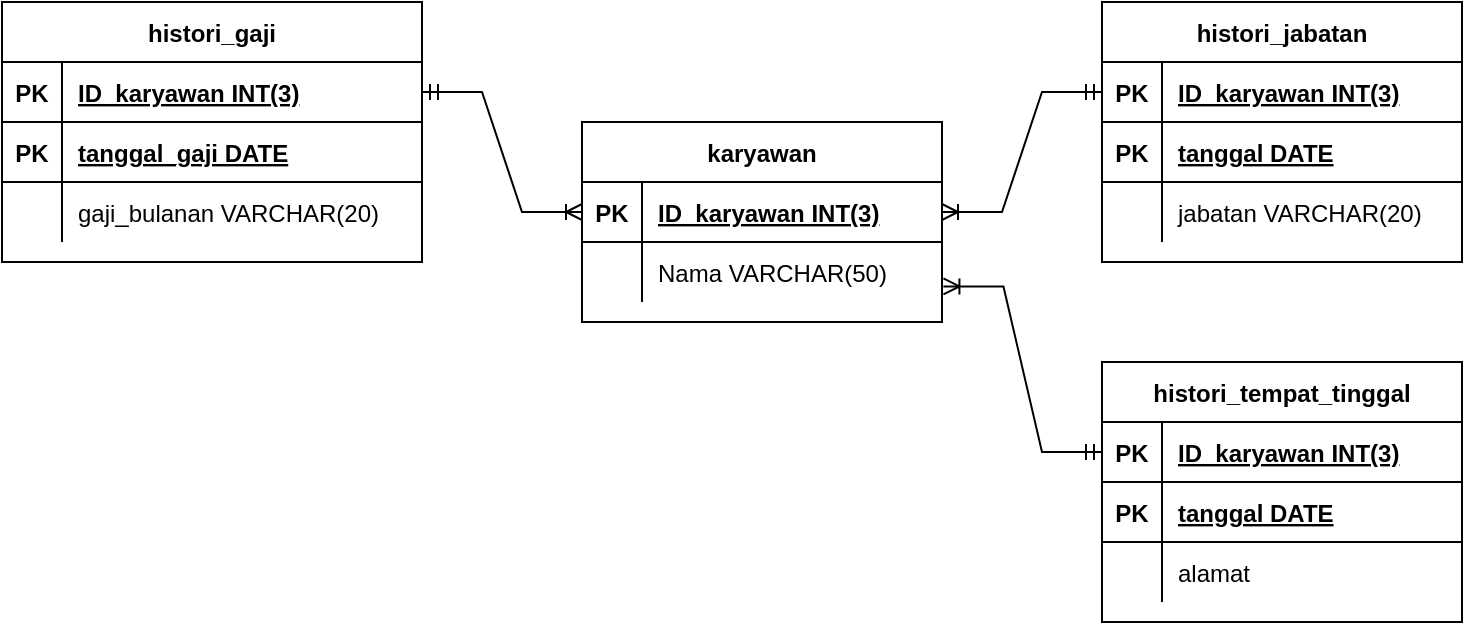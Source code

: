 <mxfile version="17.4.1" type="github" pages="2">
  <diagram id="R2lEEEUBdFMjLlhIrx00" name="Page-1">
    <mxGraphModel dx="1278" dy="539" grid="1" gridSize="10" guides="1" tooltips="1" connect="1" arrows="1" fold="1" page="1" pageScale="1" pageWidth="850" pageHeight="1100" math="0" shadow="0" extFonts="Permanent Marker^https://fonts.googleapis.com/css?family=Permanent+Marker">
      <root>
        <mxCell id="0" />
        <mxCell id="1" parent="0" />
        <mxCell id="USe1o16NmA6yLf-kkS8X-1" value="karyawan" style="shape=table;startSize=30;container=1;collapsible=1;childLayout=tableLayout;fixedRows=1;rowLines=0;fontStyle=1;align=center;resizeLast=1;" parent="1" vertex="1">
          <mxGeometry x="370" y="260" width="180" height="100" as="geometry" />
        </mxCell>
        <mxCell id="USe1o16NmA6yLf-kkS8X-2" value="" style="shape=tableRow;horizontal=0;startSize=0;swimlaneHead=0;swimlaneBody=0;fillColor=none;collapsible=0;dropTarget=0;points=[[0,0.5],[1,0.5]];portConstraint=eastwest;top=0;left=0;right=0;bottom=1;" parent="USe1o16NmA6yLf-kkS8X-1" vertex="1">
          <mxGeometry y="30" width="180" height="30" as="geometry" />
        </mxCell>
        <mxCell id="USe1o16NmA6yLf-kkS8X-3" value="PK" style="shape=partialRectangle;connectable=0;fillColor=none;top=0;left=0;bottom=0;right=0;fontStyle=1;overflow=hidden;" parent="USe1o16NmA6yLf-kkS8X-2" vertex="1">
          <mxGeometry width="30" height="30" as="geometry">
            <mxRectangle width="30" height="30" as="alternateBounds" />
          </mxGeometry>
        </mxCell>
        <mxCell id="USe1o16NmA6yLf-kkS8X-4" value="ID_karyawan INT(3)" style="shape=partialRectangle;connectable=0;fillColor=none;top=0;left=0;bottom=0;right=0;align=left;spacingLeft=6;fontStyle=5;overflow=hidden;" parent="USe1o16NmA6yLf-kkS8X-2" vertex="1">
          <mxGeometry x="30" width="150" height="30" as="geometry">
            <mxRectangle width="150" height="30" as="alternateBounds" />
          </mxGeometry>
        </mxCell>
        <mxCell id="USe1o16NmA6yLf-kkS8X-5" value="" style="shape=tableRow;horizontal=0;startSize=0;swimlaneHead=0;swimlaneBody=0;fillColor=none;collapsible=0;dropTarget=0;points=[[0,0.5],[1,0.5]];portConstraint=eastwest;top=0;left=0;right=0;bottom=0;" parent="USe1o16NmA6yLf-kkS8X-1" vertex="1">
          <mxGeometry y="60" width="180" height="30" as="geometry" />
        </mxCell>
        <mxCell id="USe1o16NmA6yLf-kkS8X-6" value="" style="shape=partialRectangle;connectable=0;fillColor=none;top=0;left=0;bottom=0;right=0;editable=1;overflow=hidden;" parent="USe1o16NmA6yLf-kkS8X-5" vertex="1">
          <mxGeometry width="30" height="30" as="geometry">
            <mxRectangle width="30" height="30" as="alternateBounds" />
          </mxGeometry>
        </mxCell>
        <mxCell id="USe1o16NmA6yLf-kkS8X-7" value="Nama VARCHAR(50)" style="shape=partialRectangle;connectable=0;fillColor=none;top=0;left=0;bottom=0;right=0;align=left;spacingLeft=6;overflow=hidden;" parent="USe1o16NmA6yLf-kkS8X-5" vertex="1">
          <mxGeometry x="30" width="150" height="30" as="geometry">
            <mxRectangle width="150" height="30" as="alternateBounds" />
          </mxGeometry>
        </mxCell>
        <mxCell id="hA6Ob9VuYaXyNVDvQv3Z-1" value="histori_gaji" style="shape=table;startSize=30;container=1;collapsible=1;childLayout=tableLayout;fixedRows=1;rowLines=0;fontStyle=1;align=center;resizeLast=1;" vertex="1" parent="1">
          <mxGeometry x="80" y="200" width="210" height="130" as="geometry" />
        </mxCell>
        <mxCell id="hA6Ob9VuYaXyNVDvQv3Z-2" value="" style="shape=tableRow;horizontal=0;startSize=0;swimlaneHead=0;swimlaneBody=0;fillColor=none;collapsible=0;dropTarget=0;points=[[0,0.5],[1,0.5]];portConstraint=eastwest;top=0;left=0;right=0;bottom=1;" vertex="1" parent="hA6Ob9VuYaXyNVDvQv3Z-1">
          <mxGeometry y="30" width="210" height="30" as="geometry" />
        </mxCell>
        <mxCell id="hA6Ob9VuYaXyNVDvQv3Z-3" value="PK" style="shape=partialRectangle;connectable=0;fillColor=none;top=0;left=0;bottom=0;right=0;fontStyle=1;overflow=hidden;" vertex="1" parent="hA6Ob9VuYaXyNVDvQv3Z-2">
          <mxGeometry width="30" height="30" as="geometry">
            <mxRectangle width="30" height="30" as="alternateBounds" />
          </mxGeometry>
        </mxCell>
        <mxCell id="hA6Ob9VuYaXyNVDvQv3Z-4" value="ID_karyawan INT(3)" style="shape=partialRectangle;connectable=0;fillColor=none;top=0;left=0;bottom=0;right=0;align=left;spacingLeft=6;fontStyle=5;overflow=hidden;" vertex="1" parent="hA6Ob9VuYaXyNVDvQv3Z-2">
          <mxGeometry x="30" width="180" height="30" as="geometry">
            <mxRectangle width="180" height="30" as="alternateBounds" />
          </mxGeometry>
        </mxCell>
        <mxCell id="hA6Ob9VuYaXyNVDvQv3Z-14" value="" style="shape=tableRow;horizontal=0;startSize=0;swimlaneHead=0;swimlaneBody=0;fillColor=none;collapsible=0;dropTarget=0;points=[[0,0.5],[1,0.5]];portConstraint=eastwest;top=0;left=0;right=0;bottom=1;" vertex="1" parent="hA6Ob9VuYaXyNVDvQv3Z-1">
          <mxGeometry y="60" width="210" height="30" as="geometry" />
        </mxCell>
        <mxCell id="hA6Ob9VuYaXyNVDvQv3Z-15" value="PK" style="shape=partialRectangle;connectable=0;fillColor=none;top=0;left=0;bottom=0;right=0;fontStyle=1;overflow=hidden;" vertex="1" parent="hA6Ob9VuYaXyNVDvQv3Z-14">
          <mxGeometry width="30" height="30" as="geometry">
            <mxRectangle width="30" height="30" as="alternateBounds" />
          </mxGeometry>
        </mxCell>
        <mxCell id="hA6Ob9VuYaXyNVDvQv3Z-16" value="tanggal_gaji DATE" style="shape=partialRectangle;connectable=0;fillColor=none;top=0;left=0;bottom=0;right=0;align=left;spacingLeft=6;fontStyle=5;overflow=hidden;" vertex="1" parent="hA6Ob9VuYaXyNVDvQv3Z-14">
          <mxGeometry x="30" width="180" height="30" as="geometry">
            <mxRectangle width="180" height="30" as="alternateBounds" />
          </mxGeometry>
        </mxCell>
        <mxCell id="hA6Ob9VuYaXyNVDvQv3Z-5" value="" style="shape=tableRow;horizontal=0;startSize=0;swimlaneHead=0;swimlaneBody=0;fillColor=none;collapsible=0;dropTarget=0;points=[[0,0.5],[1,0.5]];portConstraint=eastwest;top=0;left=0;right=0;bottom=0;" vertex="1" parent="hA6Ob9VuYaXyNVDvQv3Z-1">
          <mxGeometry y="90" width="210" height="30" as="geometry" />
        </mxCell>
        <mxCell id="hA6Ob9VuYaXyNVDvQv3Z-6" value="" style="shape=partialRectangle;connectable=0;fillColor=none;top=0;left=0;bottom=0;right=0;editable=1;overflow=hidden;" vertex="1" parent="hA6Ob9VuYaXyNVDvQv3Z-5">
          <mxGeometry width="30" height="30" as="geometry">
            <mxRectangle width="30" height="30" as="alternateBounds" />
          </mxGeometry>
        </mxCell>
        <mxCell id="hA6Ob9VuYaXyNVDvQv3Z-7" value="gaji_bulanan VARCHAR(20)" style="shape=partialRectangle;connectable=0;fillColor=none;top=0;left=0;bottom=0;right=0;align=left;spacingLeft=6;overflow=hidden;" vertex="1" parent="hA6Ob9VuYaXyNVDvQv3Z-5">
          <mxGeometry x="30" width="180" height="30" as="geometry">
            <mxRectangle width="180" height="30" as="alternateBounds" />
          </mxGeometry>
        </mxCell>
        <mxCell id="hA6Ob9VuYaXyNVDvQv3Z-17" value="" style="edgeStyle=entityRelationEdgeStyle;fontSize=12;html=1;endArrow=ERoneToMany;startArrow=ERmandOne;rounded=0;exitX=1;exitY=0.5;exitDx=0;exitDy=0;entryX=0;entryY=0.5;entryDx=0;entryDy=0;" edge="1" parent="1" source="hA6Ob9VuYaXyNVDvQv3Z-2" target="USe1o16NmA6yLf-kkS8X-2">
          <mxGeometry width="100" height="100" relative="1" as="geometry">
            <mxPoint x="370" y="330" as="sourcePoint" />
            <mxPoint x="470" y="230" as="targetPoint" />
          </mxGeometry>
        </mxCell>
        <mxCell id="hA6Ob9VuYaXyNVDvQv3Z-31" value="histori_tempat_tinggal" style="shape=table;startSize=30;container=1;collapsible=1;childLayout=tableLayout;fixedRows=1;rowLines=0;fontStyle=1;align=center;resizeLast=1;" vertex="1" parent="1">
          <mxGeometry x="630" y="380" width="180" height="130" as="geometry" />
        </mxCell>
        <mxCell id="hA6Ob9VuYaXyNVDvQv3Z-32" value="" style="shape=tableRow;horizontal=0;startSize=0;swimlaneHead=0;swimlaneBody=0;fillColor=none;collapsible=0;dropTarget=0;points=[[0,0.5],[1,0.5]];portConstraint=eastwest;top=0;left=0;right=0;bottom=1;" vertex="1" parent="hA6Ob9VuYaXyNVDvQv3Z-31">
          <mxGeometry y="30" width="180" height="30" as="geometry" />
        </mxCell>
        <mxCell id="hA6Ob9VuYaXyNVDvQv3Z-33" value="PK" style="shape=partialRectangle;connectable=0;fillColor=none;top=0;left=0;bottom=0;right=0;fontStyle=1;overflow=hidden;" vertex="1" parent="hA6Ob9VuYaXyNVDvQv3Z-32">
          <mxGeometry width="30" height="30" as="geometry">
            <mxRectangle width="30" height="30" as="alternateBounds" />
          </mxGeometry>
        </mxCell>
        <mxCell id="hA6Ob9VuYaXyNVDvQv3Z-34" value="ID_karyawan INT(3)" style="shape=partialRectangle;connectable=0;fillColor=none;top=0;left=0;bottom=0;right=0;align=left;spacingLeft=6;fontStyle=5;overflow=hidden;" vertex="1" parent="hA6Ob9VuYaXyNVDvQv3Z-32">
          <mxGeometry x="30" width="150" height="30" as="geometry">
            <mxRectangle width="150" height="30" as="alternateBounds" />
          </mxGeometry>
        </mxCell>
        <mxCell id="hA6Ob9VuYaXyNVDvQv3Z-60" value="" style="shape=tableRow;horizontal=0;startSize=0;swimlaneHead=0;swimlaneBody=0;fillColor=none;collapsible=0;dropTarget=0;points=[[0,0.5],[1,0.5]];portConstraint=eastwest;top=0;left=0;right=0;bottom=1;" vertex="1" parent="hA6Ob9VuYaXyNVDvQv3Z-31">
          <mxGeometry y="60" width="180" height="30" as="geometry" />
        </mxCell>
        <mxCell id="hA6Ob9VuYaXyNVDvQv3Z-61" value="PK" style="shape=partialRectangle;connectable=0;fillColor=none;top=0;left=0;bottom=0;right=0;fontStyle=1;overflow=hidden;" vertex="1" parent="hA6Ob9VuYaXyNVDvQv3Z-60">
          <mxGeometry width="30" height="30" as="geometry">
            <mxRectangle width="30" height="30" as="alternateBounds" />
          </mxGeometry>
        </mxCell>
        <mxCell id="hA6Ob9VuYaXyNVDvQv3Z-62" value="tanggal DATE" style="shape=partialRectangle;connectable=0;fillColor=none;top=0;left=0;bottom=0;right=0;align=left;spacingLeft=6;fontStyle=5;overflow=hidden;" vertex="1" parent="hA6Ob9VuYaXyNVDvQv3Z-60">
          <mxGeometry x="30" width="150" height="30" as="geometry">
            <mxRectangle width="150" height="30" as="alternateBounds" />
          </mxGeometry>
        </mxCell>
        <mxCell id="hA6Ob9VuYaXyNVDvQv3Z-38" value="" style="shape=tableRow;horizontal=0;startSize=0;swimlaneHead=0;swimlaneBody=0;fillColor=none;collapsible=0;dropTarget=0;points=[[0,0.5],[1,0.5]];portConstraint=eastwest;top=0;left=0;right=0;bottom=0;" vertex="1" parent="hA6Ob9VuYaXyNVDvQv3Z-31">
          <mxGeometry y="90" width="180" height="30" as="geometry" />
        </mxCell>
        <mxCell id="hA6Ob9VuYaXyNVDvQv3Z-39" value="" style="shape=partialRectangle;connectable=0;fillColor=none;top=0;left=0;bottom=0;right=0;editable=1;overflow=hidden;" vertex="1" parent="hA6Ob9VuYaXyNVDvQv3Z-38">
          <mxGeometry width="30" height="30" as="geometry">
            <mxRectangle width="30" height="30" as="alternateBounds" />
          </mxGeometry>
        </mxCell>
        <mxCell id="hA6Ob9VuYaXyNVDvQv3Z-40" value="alamat" style="shape=partialRectangle;connectable=0;fillColor=none;top=0;left=0;bottom=0;right=0;align=left;spacingLeft=6;overflow=hidden;" vertex="1" parent="hA6Ob9VuYaXyNVDvQv3Z-38">
          <mxGeometry x="30" width="150" height="30" as="geometry">
            <mxRectangle width="150" height="30" as="alternateBounds" />
          </mxGeometry>
        </mxCell>
        <mxCell id="hA6Ob9VuYaXyNVDvQv3Z-44" value="histori_jabatan" style="shape=table;startSize=30;container=1;collapsible=1;childLayout=tableLayout;fixedRows=1;rowLines=0;fontStyle=1;align=center;resizeLast=1;" vertex="1" parent="1">
          <mxGeometry x="630" y="200" width="180" height="130" as="geometry" />
        </mxCell>
        <mxCell id="hA6Ob9VuYaXyNVDvQv3Z-45" value="" style="shape=tableRow;horizontal=0;startSize=0;swimlaneHead=0;swimlaneBody=0;fillColor=none;collapsible=0;dropTarget=0;points=[[0,0.5],[1,0.5]];portConstraint=eastwest;top=0;left=0;right=0;bottom=1;" vertex="1" parent="hA6Ob9VuYaXyNVDvQv3Z-44">
          <mxGeometry y="30" width="180" height="30" as="geometry" />
        </mxCell>
        <mxCell id="hA6Ob9VuYaXyNVDvQv3Z-46" value="PK" style="shape=partialRectangle;connectable=0;fillColor=none;top=0;left=0;bottom=0;right=0;fontStyle=1;overflow=hidden;" vertex="1" parent="hA6Ob9VuYaXyNVDvQv3Z-45">
          <mxGeometry width="30" height="30" as="geometry">
            <mxRectangle width="30" height="30" as="alternateBounds" />
          </mxGeometry>
        </mxCell>
        <mxCell id="hA6Ob9VuYaXyNVDvQv3Z-47" value="ID_karyawan INT(3)" style="shape=partialRectangle;connectable=0;fillColor=none;top=0;left=0;bottom=0;right=0;align=left;spacingLeft=6;fontStyle=5;overflow=hidden;" vertex="1" parent="hA6Ob9VuYaXyNVDvQv3Z-45">
          <mxGeometry x="30" width="150" height="30" as="geometry">
            <mxRectangle width="150" height="30" as="alternateBounds" />
          </mxGeometry>
        </mxCell>
        <mxCell id="hA6Ob9VuYaXyNVDvQv3Z-57" value="" style="shape=tableRow;horizontal=0;startSize=0;swimlaneHead=0;swimlaneBody=0;fillColor=none;collapsible=0;dropTarget=0;points=[[0,0.5],[1,0.5]];portConstraint=eastwest;top=0;left=0;right=0;bottom=1;" vertex="1" parent="hA6Ob9VuYaXyNVDvQv3Z-44">
          <mxGeometry y="60" width="180" height="30" as="geometry" />
        </mxCell>
        <mxCell id="hA6Ob9VuYaXyNVDvQv3Z-58" value="PK" style="shape=partialRectangle;connectable=0;fillColor=none;top=0;left=0;bottom=0;right=0;fontStyle=1;overflow=hidden;" vertex="1" parent="hA6Ob9VuYaXyNVDvQv3Z-57">
          <mxGeometry width="30" height="30" as="geometry">
            <mxRectangle width="30" height="30" as="alternateBounds" />
          </mxGeometry>
        </mxCell>
        <mxCell id="hA6Ob9VuYaXyNVDvQv3Z-59" value="tanggal DATE" style="shape=partialRectangle;connectable=0;fillColor=none;top=0;left=0;bottom=0;right=0;align=left;spacingLeft=6;fontStyle=5;overflow=hidden;" vertex="1" parent="hA6Ob9VuYaXyNVDvQv3Z-57">
          <mxGeometry x="30" width="150" height="30" as="geometry">
            <mxRectangle width="150" height="30" as="alternateBounds" />
          </mxGeometry>
        </mxCell>
        <mxCell id="hA6Ob9VuYaXyNVDvQv3Z-51" value="" style="shape=tableRow;horizontal=0;startSize=0;swimlaneHead=0;swimlaneBody=0;fillColor=none;collapsible=0;dropTarget=0;points=[[0,0.5],[1,0.5]];portConstraint=eastwest;top=0;left=0;right=0;bottom=0;" vertex="1" parent="hA6Ob9VuYaXyNVDvQv3Z-44">
          <mxGeometry y="90" width="180" height="30" as="geometry" />
        </mxCell>
        <mxCell id="hA6Ob9VuYaXyNVDvQv3Z-52" value="" style="shape=partialRectangle;connectable=0;fillColor=none;top=0;left=0;bottom=0;right=0;editable=1;overflow=hidden;" vertex="1" parent="hA6Ob9VuYaXyNVDvQv3Z-51">
          <mxGeometry width="30" height="30" as="geometry">
            <mxRectangle width="30" height="30" as="alternateBounds" />
          </mxGeometry>
        </mxCell>
        <mxCell id="hA6Ob9VuYaXyNVDvQv3Z-53" value="jabatan VARCHAR(20)" style="shape=partialRectangle;connectable=0;fillColor=none;top=0;left=0;bottom=0;right=0;align=left;spacingLeft=6;overflow=hidden;" vertex="1" parent="hA6Ob9VuYaXyNVDvQv3Z-51">
          <mxGeometry x="30" width="150" height="30" as="geometry">
            <mxRectangle width="150" height="30" as="alternateBounds" />
          </mxGeometry>
        </mxCell>
        <mxCell id="hA6Ob9VuYaXyNVDvQv3Z-63" value="" style="edgeStyle=entityRelationEdgeStyle;fontSize=12;html=1;endArrow=ERoneToMany;startArrow=ERmandOne;rounded=0;exitX=0;exitY=0.5;exitDx=0;exitDy=0;entryX=1.004;entryY=0.74;entryDx=0;entryDy=0;entryPerimeter=0;" edge="1" parent="1" source="hA6Ob9VuYaXyNVDvQv3Z-32" target="USe1o16NmA6yLf-kkS8X-5">
          <mxGeometry width="100" height="100" relative="1" as="geometry">
            <mxPoint x="460" y="400" as="sourcePoint" />
            <mxPoint x="540" y="460" as="targetPoint" />
          </mxGeometry>
        </mxCell>
        <mxCell id="hA6Ob9VuYaXyNVDvQv3Z-64" value="" style="edgeStyle=entityRelationEdgeStyle;fontSize=12;html=1;endArrow=ERoneToMany;startArrow=ERmandOne;rounded=0;exitX=0;exitY=0.5;exitDx=0;exitDy=0;entryX=1;entryY=0.5;entryDx=0;entryDy=0;" edge="1" parent="1" source="hA6Ob9VuYaXyNVDvQv3Z-45" target="USe1o16NmA6yLf-kkS8X-2">
          <mxGeometry width="100" height="100" relative="1" as="geometry">
            <mxPoint x="550" y="260" as="sourcePoint" />
            <mxPoint x="470" y="140" as="targetPoint" />
          </mxGeometry>
        </mxCell>
      </root>
    </mxGraphModel>
  </diagram>
  <diagram id="2qyopMoyy9mw-NkGebHM" name="Page-2">
    <mxGraphModel dx="692" dy="321" grid="1" gridSize="10" guides="1" tooltips="1" connect="1" arrows="1" fold="1" page="1" pageScale="1" pageWidth="827" pageHeight="1169" background="none" math="0" shadow="1">
      <root>
        <mxCell id="zEQg5zYEzXBbnHIqrJW_-0" />
        <mxCell id="zEQg5zYEzXBbnHIqrJW_-1" parent="zEQg5zYEzXBbnHIqrJW_-0" />
        <mxCell id="zEQg5zYEzXBbnHIqrJW_-2" value="product" style="swimlane;childLayout=stackLayout;horizontal=1;startSize=30;horizontalStack=0;rounded=1;fontSize=14;fontStyle=0;strokeWidth=2;resizeParent=0;resizeLast=1;shadow=0;dashed=0;align=center;fillColor=#ffe6cc;strokeColor=#d79b00;" vertex="1" parent="zEQg5zYEzXBbnHIqrJW_-1">
          <mxGeometry x="180" y="220" width="160" height="160" as="geometry" />
        </mxCell>
        <mxCell id="zEQg5zYEzXBbnHIqrJW_-3" value="# id_product &gt; integer&#xa;* product name  &gt; varchar&#xa;* barcode &gt; varchar&#xa;* length &gt; integer&#xa;* width  &gt; integer&#xa;* heigh t &gt; integer &#xa;* netto &gt; integer&#xa;* price &gt; float" style="align=left;strokeColor=none;fillColor=none;spacingLeft=4;fontSize=12;verticalAlign=top;resizable=0;rotatable=0;part=1;" vertex="1" parent="zEQg5zYEzXBbnHIqrJW_-2">
          <mxGeometry y="30" width="160" height="130" as="geometry" />
        </mxCell>
        <mxCell id="zEQg5zYEzXBbnHIqrJW_-4" value="product category" style="swimlane;childLayout=stackLayout;horizontal=1;startSize=30;horizontalStack=0;rounded=1;fontSize=14;fontStyle=0;strokeWidth=2;resizeParent=0;resizeLast=1;shadow=0;dashed=0;align=center;fillColor=#f8cecc;strokeColor=#b85450;" vertex="1" parent="zEQg5zYEzXBbnHIqrJW_-1">
          <mxGeometry x="480" y="240" width="240" height="130" as="geometry" />
        </mxCell>
        <mxCell id="zEQg5zYEzXBbnHIqrJW_-5" value="#  product category &gt; integer&#xa;*  product category name &gt; varchar" style="align=left;strokeColor=none;fillColor=none;spacingLeft=4;fontSize=12;verticalAlign=top;resizable=0;rotatable=0;part=1;" vertex="1" parent="zEQg5zYEzXBbnHIqrJW_-4">
          <mxGeometry y="30" width="240" height="100" as="geometry" />
        </mxCell>
        <mxCell id="zEQg5zYEzXBbnHIqrJW_-34" value="" style="edgeStyle=entityRelationEdgeStyle;fontSize=12;html=1;endArrow=ERoneToMany;startArrow=ERzeroToOne;strokeWidth=1;curved=1;elbow=vertical;" edge="1" parent="zEQg5zYEzXBbnHIqrJW_-1" target="zEQg5zYEzXBbnHIqrJW_-3">
          <mxGeometry width="100" height="100" relative="1" as="geometry">
            <mxPoint x="480" y="315" as="sourcePoint" />
            <mxPoint x="370" y="280" as="targetPoint" />
          </mxGeometry>
        </mxCell>
        <mxCell id="rctSxfcGG-YjM1YKIK81-5" value="relationship_1" style="edgeLabel;html=1;align=center;verticalAlign=middle;resizable=0;points=[];fontSize=11;fontFamily=Helvetica;fontColor=default;" vertex="1" connectable="0" parent="zEQg5zYEzXBbnHIqrJW_-34">
          <mxGeometry x="0.334" y="1" relative="1" as="geometry">
            <mxPoint as="offset" />
          </mxGeometry>
        </mxCell>
        <mxCell id="rctSxfcGG-YjM1YKIK81-3" value="" style="endArrow=none;html=1;rounded=0;dashed=1;strokeWidth=1;curved=1;elbow=vertical;entryX=0;entryY=0.5;entryDx=0;entryDy=0;" edge="1" parent="zEQg5zYEzXBbnHIqrJW_-1" target="zEQg5zYEzXBbnHIqrJW_-5">
          <mxGeometry relative="1" as="geometry">
            <mxPoint x="410" y="320" as="sourcePoint" />
            <mxPoint x="520" y="330" as="targetPoint" />
            <Array as="points" />
          </mxGeometry>
        </mxCell>
        <mxCell id="rctSxfcGG-YjM1YKIK81-4" value="N" style="resizable=0;html=1;align=right;verticalAlign=bottom;" connectable="0" vertex="1" parent="rctSxfcGG-YjM1YKIK81-3">
          <mxGeometry x="1" relative="1" as="geometry" />
        </mxCell>
        <mxCell id="rctSxfcGG-YjM1YKIK81-10" value="product" style="swimlane;childLayout=stackLayout;horizontal=1;startSize=30;horizontalStack=0;rounded=1;fontSize=14;fontStyle=0;strokeWidth=2;resizeParent=0;resizeLast=1;shadow=0;dashed=0;align=center;fillColor=#ffe6cc;strokeColor=#d79b00;" vertex="1" parent="zEQg5zYEzXBbnHIqrJW_-1">
          <mxGeometry x="90" y="530" width="200" height="160" as="geometry" />
        </mxCell>
        <mxCell id="rctSxfcGG-YjM1YKIK81-11" value="# id_product &gt; integer           &lt;pk&gt;&#xa;* product name  &gt; varchar     &lt;fk&gt;&#xa;* barcode &gt; varchar&#xa;* length &gt; integer&#xa;* width  &gt; integer&#xa;* heigh t &gt; integer &#xa;* netto &gt; integer&#xa;* price &gt; float" style="align=left;strokeColor=none;fillColor=none;spacingLeft=4;fontSize=12;verticalAlign=top;resizable=0;rotatable=0;part=1;" vertex="1" parent="rctSxfcGG-YjM1YKIK81-10">
          <mxGeometry y="30" width="200" height="130" as="geometry" />
        </mxCell>
        <mxCell id="rctSxfcGG-YjM1YKIK81-12" value="product category" style="swimlane;childLayout=stackLayout;horizontal=1;startSize=30;horizontalStack=0;rounded=1;fontSize=14;fontStyle=0;strokeWidth=2;resizeParent=0;resizeLast=1;shadow=0;dashed=0;align=center;fillColor=#f8cecc;strokeColor=#b85450;" vertex="1" parent="zEQg5zYEzXBbnHIqrJW_-1">
          <mxGeometry x="510" y="530" width="240" height="130" as="geometry" />
        </mxCell>
        <mxCell id="rctSxfcGG-YjM1YKIK81-13" value="#  product category &gt; integer             &lt;pk&gt;&#xa;*  product category name &gt; varchar" style="align=left;strokeColor=none;fillColor=none;spacingLeft=4;fontSize=12;verticalAlign=top;resizable=0;rotatable=0;part=1;" vertex="1" parent="rctSxfcGG-YjM1YKIK81-12">
          <mxGeometry y="30" width="240" height="100" as="geometry" />
        </mxCell>
        <mxCell id="rctSxfcGG-YjM1YKIK81-14" value="" style="endArrow=open;endFill=1;endSize=12;html=1;rounded=0;labelBackgroundColor=default;fontFamily=Helvetica;fontSize=11;fontColor=default;strokeColor=default;strokeWidth=1;shape=connector;elbow=vertical;exitX=1;exitY=0.5;exitDx=0;exitDy=0;edgeStyle=orthogonalEdgeStyle;" edge="1" parent="zEQg5zYEzXBbnHIqrJW_-1" source="rctSxfcGG-YjM1YKIK81-10">
          <mxGeometry width="160" relative="1" as="geometry">
            <mxPoint x="340" y="610" as="sourcePoint" />
            <mxPoint x="510" y="630" as="targetPoint" />
          </mxGeometry>
        </mxCell>
        <mxCell id="rctSxfcGG-YjM1YKIK81-15" style="edgeStyle=none;shape=connector;curved=1;rounded=0;orthogonalLoop=1;jettySize=auto;html=1;labelBackgroundColor=default;fontFamily=Helvetica;fontSize=11;fontColor=default;endArrow=none;strokeColor=default;strokeWidth=1;elbow=vertical;" edge="1" parent="zEQg5zYEzXBbnHIqrJW_-1" source="rctSxfcGG-YjM1YKIK81-13">
          <mxGeometry relative="1" as="geometry">
            <mxPoint x="500" y="630" as="targetPoint" />
          </mxGeometry>
        </mxCell>
        <mxCell id="rctSxfcGG-YjM1YKIK81-16" value="&lt;font style=&quot;font-size: 8px&quot;&gt;&lt;b&gt;FK_PRODUCT_RELATIONS_CATEGORY&lt;/b&gt;&lt;/font&gt;" style="text;html=1;align=center;verticalAlign=middle;resizable=0;points=[];autosize=1;strokeColor=none;fillColor=none;fontSize=11;fontFamily=Helvetica;fontColor=default;" vertex="1" parent="zEQg5zYEzXBbnHIqrJW_-1">
          <mxGeometry x="315" y="560" width="170" height="20" as="geometry" />
        </mxCell>
      </root>
    </mxGraphModel>
  </diagram>
</mxfile>
